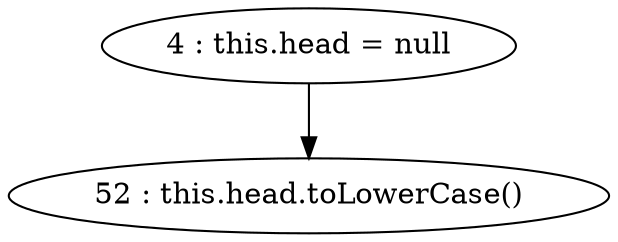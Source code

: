 digraph G {
"4 : this.head = null"
"4 : this.head = null" -> "52 : this.head.toLowerCase()"
"52 : this.head.toLowerCase()"
}